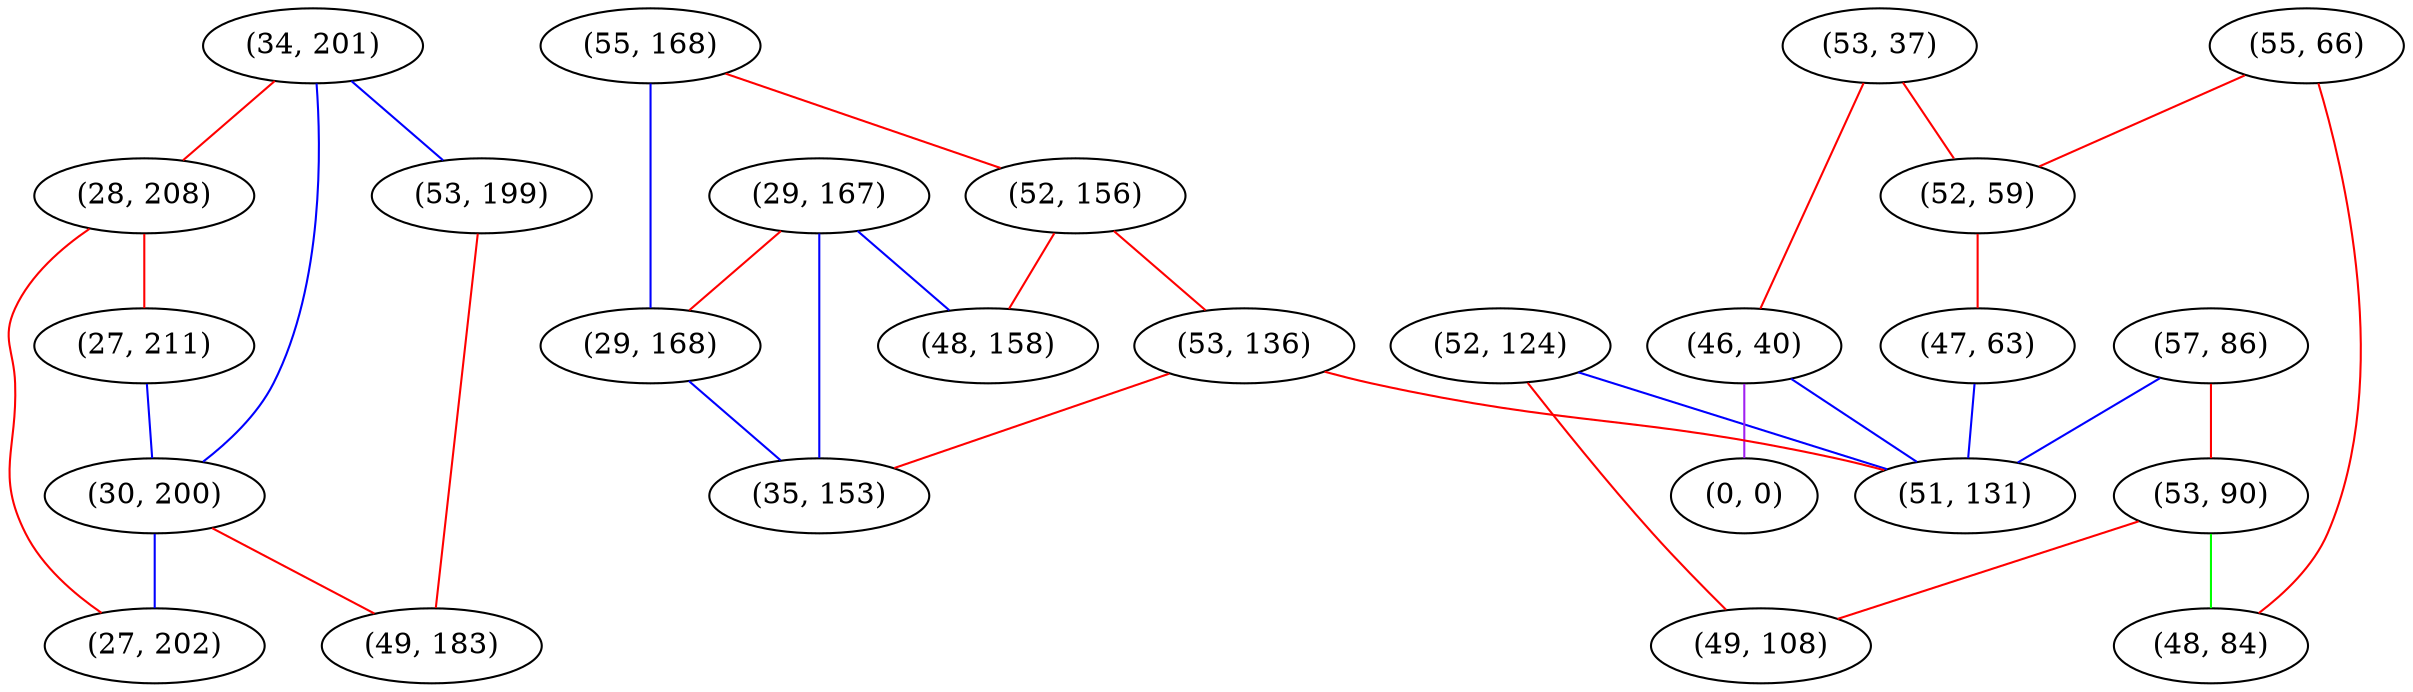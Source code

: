 graph "" {
"(34, 201)";
"(28, 208)";
"(55, 168)";
"(27, 211)";
"(55, 66)";
"(52, 156)";
"(57, 86)";
"(29, 167)";
"(53, 90)";
"(29, 168)";
"(52, 124)";
"(53, 37)";
"(46, 40)";
"(52, 59)";
"(0, 0)";
"(47, 63)";
"(53, 136)";
"(30, 200)";
"(35, 153)";
"(51, 131)";
"(48, 84)";
"(53, 199)";
"(48, 158)";
"(27, 202)";
"(49, 108)";
"(49, 183)";
"(34, 201)" -- "(53, 199)"  [color=blue, key=0, weight=3];
"(34, 201)" -- "(30, 200)"  [color=blue, key=0, weight=3];
"(34, 201)" -- "(28, 208)"  [color=red, key=0, weight=1];
"(28, 208)" -- "(27, 202)"  [color=red, key=0, weight=1];
"(28, 208)" -- "(27, 211)"  [color=red, key=0, weight=1];
"(55, 168)" -- "(52, 156)"  [color=red, key=0, weight=1];
"(55, 168)" -- "(29, 168)"  [color=blue, key=0, weight=3];
"(27, 211)" -- "(30, 200)"  [color=blue, key=0, weight=3];
"(55, 66)" -- "(52, 59)"  [color=red, key=0, weight=1];
"(55, 66)" -- "(48, 84)"  [color=red, key=0, weight=1];
"(52, 156)" -- "(48, 158)"  [color=red, key=0, weight=1];
"(52, 156)" -- "(53, 136)"  [color=red, key=0, weight=1];
"(57, 86)" -- "(53, 90)"  [color=red, key=0, weight=1];
"(57, 86)" -- "(51, 131)"  [color=blue, key=0, weight=3];
"(29, 167)" -- "(48, 158)"  [color=blue, key=0, weight=3];
"(29, 167)" -- "(35, 153)"  [color=blue, key=0, weight=3];
"(29, 167)" -- "(29, 168)"  [color=red, key=0, weight=1];
"(53, 90)" -- "(49, 108)"  [color=red, key=0, weight=1];
"(53, 90)" -- "(48, 84)"  [color=green, key=0, weight=2];
"(29, 168)" -- "(35, 153)"  [color=blue, key=0, weight=3];
"(52, 124)" -- "(51, 131)"  [color=blue, key=0, weight=3];
"(52, 124)" -- "(49, 108)"  [color=red, key=0, weight=1];
"(53, 37)" -- "(46, 40)"  [color=red, key=0, weight=1];
"(53, 37)" -- "(52, 59)"  [color=red, key=0, weight=1];
"(46, 40)" -- "(0, 0)"  [color=purple, key=0, weight=4];
"(46, 40)" -- "(51, 131)"  [color=blue, key=0, weight=3];
"(52, 59)" -- "(47, 63)"  [color=red, key=0, weight=1];
"(47, 63)" -- "(51, 131)"  [color=blue, key=0, weight=3];
"(53, 136)" -- "(35, 153)"  [color=red, key=0, weight=1];
"(53, 136)" -- "(51, 131)"  [color=red, key=0, weight=1];
"(30, 200)" -- "(27, 202)"  [color=blue, key=0, weight=3];
"(30, 200)" -- "(49, 183)"  [color=red, key=0, weight=1];
"(53, 199)" -- "(49, 183)"  [color=red, key=0, weight=1];
}
